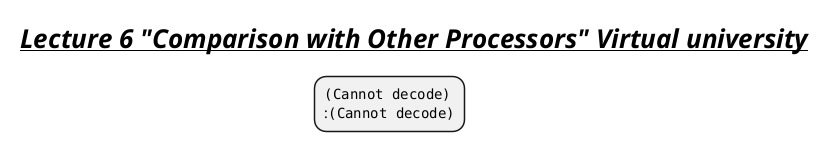 @startmindmap
title =<i><u>Lecture 6 "Comparison with Other Processors" Virtual university
*:<img:images/img_6.png>
:<img:images/img_11.png>;
@endmindmap